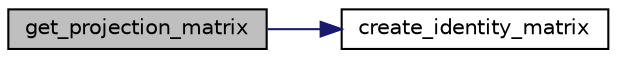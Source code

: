 digraph "get_projection_matrix"
{
 // LATEX_PDF_SIZE
  edge [fontname="Helvetica",fontsize="10",labelfontname="Helvetica",labelfontsize="10"];
  node [fontname="Helvetica",fontsize="10",shape=record];
  rankdir="LR";
  Node1 [label="get_projection_matrix",height=0.2,width=0.4,color="black", fillcolor="grey75", style="filled", fontcolor="black",tooltip="Get the projection matrix object."];
  Node1 -> Node2 [color="midnightblue",fontsize="10",style="solid",fontname="Helvetica"];
  Node2 [label="create_identity_matrix",height=0.2,width=0.4,color="black", fillcolor="white", style="filled",URL="$nlx__matrix_8c.html#a8909fc4d24b627cef2b331a7352e60f9",tooltip="Create a identity matrix object."];
}
